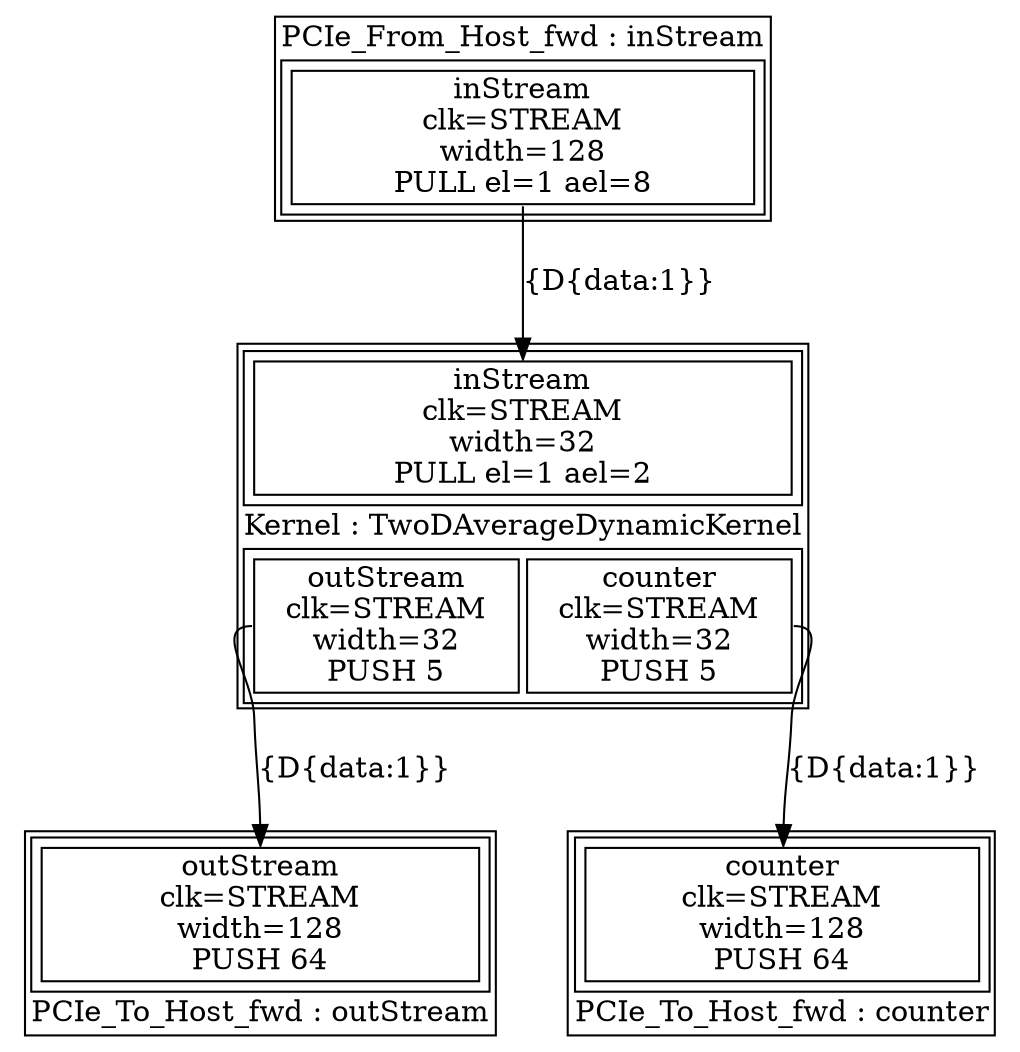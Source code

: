digraph manager_compiler_graph {
TwoDAverageDynamicKernel[shape=plaintext, label=<<TABLE  BORDER="1" CELLPADDING="1" CELLSPACING="1"><TR><TD BGCOLOR="white" BORDER="0" PORT="inputs" ROWSPAN="1" COLSPAN="1"><TABLE  BORDER="1" CELLPADDING="1" CELLSPACING="4"><TR><TD BGCOLOR="white" BORDER="1" PORT="inStream" ROWSPAN="1" COLSPAN="1">inStream<BR/>clk=STREAM<BR/>width=32<BR/>PULL el=1 ael=2</TD></TR></TABLE></TD></TR><TR><TD BGCOLOR="white" BORDER="0" PORT="node_info" ROWSPAN="1" COLSPAN="1">Kernel : TwoDAverageDynamicKernel</TD></TR><TR><TD BGCOLOR="white" BORDER="0" PORT="outputs" ROWSPAN="1" COLSPAN="1"><TABLE  BORDER="1" CELLPADDING="1" CELLSPACING="4"><TR><TD BGCOLOR="white" BORDER="1" PORT="outStream" ROWSPAN="1" COLSPAN="1">outStream<BR/>clk=STREAM<BR/>width=32<BR/>PUSH 5</TD><TD BGCOLOR="white" BORDER="1" PORT="counter" ROWSPAN="1" COLSPAN="1">counter<BR/>clk=STREAM<BR/>width=32<BR/>PUSH 5</TD></TR></TABLE></TD></TR></TABLE>>];
inStream[shape=plaintext, label=<<TABLE  BORDER="1" CELLPADDING="1" CELLSPACING="1"><TR><TD BGCOLOR="white" BORDER="0" PORT="node_info" ROWSPAN="1" COLSPAN="1">PCIe_From_Host_fwd : inStream</TD></TR><TR><TD BGCOLOR="white" BORDER="0" PORT="outputs" ROWSPAN="1" COLSPAN="1"><TABLE  BORDER="1" CELLPADDING="1" CELLSPACING="4"><TR><TD BGCOLOR="white" BORDER="1" PORT="inStream" ROWSPAN="1" COLSPAN="1">inStream<BR/>clk=STREAM<BR/>width=128<BR/>PULL el=1 ael=8</TD></TR></TABLE></TD></TR></TABLE>>];
outStream[shape=plaintext, label=<<TABLE  BORDER="1" CELLPADDING="1" CELLSPACING="1"><TR><TD BGCOLOR="white" BORDER="0" PORT="inputs" ROWSPAN="1" COLSPAN="1"><TABLE  BORDER="1" CELLPADDING="1" CELLSPACING="4"><TR><TD BGCOLOR="white" BORDER="1" PORT="outStream" ROWSPAN="1" COLSPAN="1">outStream<BR/>clk=STREAM<BR/>width=128<BR/>PUSH 64</TD></TR></TABLE></TD></TR><TR><TD BGCOLOR="white" BORDER="0" PORT="node_info" ROWSPAN="1" COLSPAN="1">PCIe_To_Host_fwd : outStream</TD></TR></TABLE>>];
counter[shape=plaintext, label=<<TABLE  BORDER="1" CELLPADDING="1" CELLSPACING="1"><TR><TD BGCOLOR="white" BORDER="0" PORT="inputs" ROWSPAN="1" COLSPAN="1"><TABLE  BORDER="1" CELLPADDING="1" CELLSPACING="4"><TR><TD BGCOLOR="white" BORDER="1" PORT="counter" ROWSPAN="1" COLSPAN="1">counter<BR/>clk=STREAM<BR/>width=128<BR/>PUSH 64</TD></TR></TABLE></TD></TR><TR><TD BGCOLOR="white" BORDER="0" PORT="node_info" ROWSPAN="1" COLSPAN="1">PCIe_To_Host_fwd : counter</TD></TR></TABLE>>];
inStream -> TwoDAverageDynamicKernel [headport="inStream" tailport="inStream" label="{D{data:1}}"]
TwoDAverageDynamicKernel -> outStream [headport="outStream" tailport="outStream" label="{D{data:1}}"]
TwoDAverageDynamicKernel -> counter [headport="counter" tailport="counter" label="{D{data:1}}"]
}
